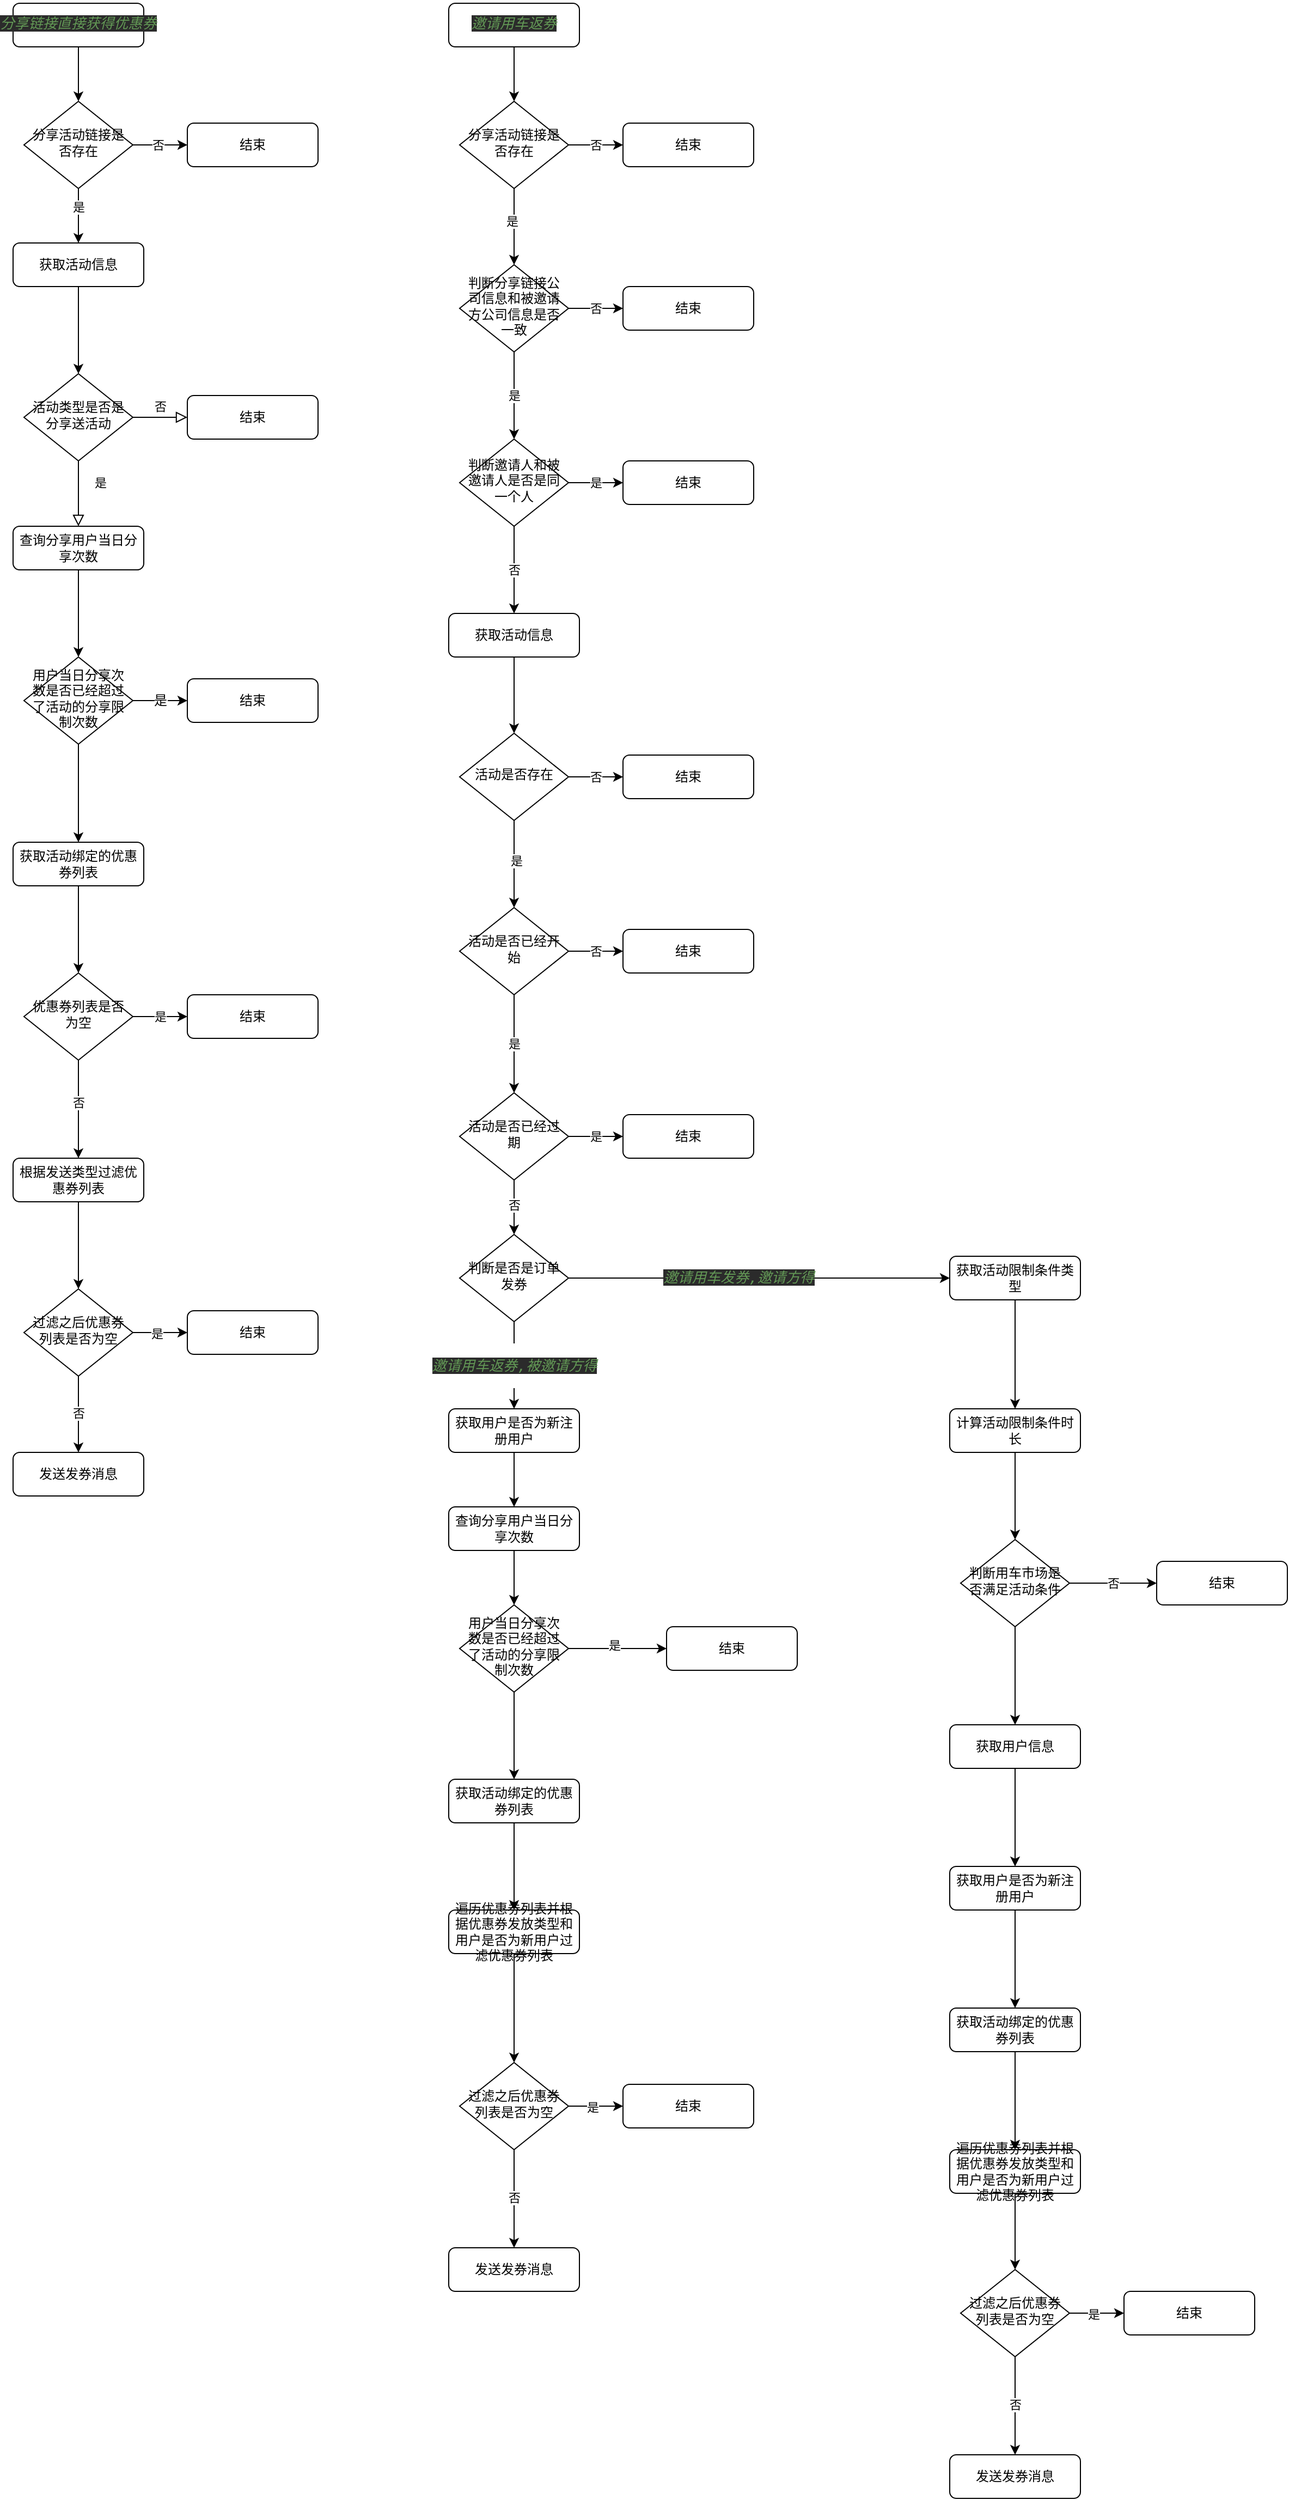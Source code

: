 <mxfile version="17.2.1" type="github">
  <diagram id="C5RBs43oDa-KdzZeNtuy" name="Page-1">
    <mxGraphModel dx="1018" dy="648" grid="1" gridSize="10" guides="1" tooltips="1" connect="1" arrows="1" fold="1" page="1" pageScale="1" pageWidth="827" pageHeight="1169" math="0" shadow="0">
      <root>
        <mxCell id="WIyWlLk6GJQsqaUBKTNV-0" />
        <mxCell id="WIyWlLk6GJQsqaUBKTNV-1" parent="WIyWlLk6GJQsqaUBKTNV-0" />
        <mxCell id="cavRAeg5umnz87ZM6FMu-50" style="edgeStyle=orthogonalEdgeStyle;rounded=0;orthogonalLoop=1;jettySize=auto;html=1;exitX=0.5;exitY=1;exitDx=0;exitDy=0;entryX=0.5;entryY=0;entryDx=0;entryDy=0;" edge="1" parent="WIyWlLk6GJQsqaUBKTNV-1" source="WIyWlLk6GJQsqaUBKTNV-3" target="WIyWlLk6GJQsqaUBKTNV-6">
          <mxGeometry relative="1" as="geometry" />
        </mxCell>
        <mxCell id="WIyWlLk6GJQsqaUBKTNV-3" value="&lt;pre style=&quot;background-color: rgb(43 , 43 , 43) ; color: rgb(169 , 183 , 198) ; font-family: , monospace ; font-size: 9.8pt&quot;&gt;&lt;pre style=&quot;font-family: , monospace ; font-size: 9.8pt&quot;&gt;&lt;span style=&quot;color: #629755 ; font-style: italic&quot;&gt;分享链接直接获得优惠券&lt;/span&gt;&lt;/pre&gt;&lt;/pre&gt;" style="rounded=1;whiteSpace=wrap;html=1;fontSize=12;glass=0;strokeWidth=1;shadow=0;spacing=6;spacingTop=-4;" parent="WIyWlLk6GJQsqaUBKTNV-1" vertex="1">
          <mxGeometry x="160" y="80" width="120" height="40" as="geometry" />
        </mxCell>
        <mxCell id="IeeZ9lZqZlFsDjQg3cIJ-2" style="edgeStyle=orthogonalEdgeStyle;rounded=0;orthogonalLoop=1;jettySize=auto;html=1;exitX=0.5;exitY=1;exitDx=0;exitDy=0;entryX=0.5;entryY=0;entryDx=0;entryDy=0;fontFamily=Helvetica;fontSize=12;fontColor=default;" parent="WIyWlLk6GJQsqaUBKTNV-1" source="WIyWlLk6GJQsqaUBKTNV-6" target="IeeZ9lZqZlFsDjQg3cIJ-1" edge="1">
          <mxGeometry relative="1" as="geometry" />
        </mxCell>
        <mxCell id="cavRAeg5umnz87ZM6FMu-52" value="是" style="edgeLabel;html=1;align=center;verticalAlign=middle;resizable=0;points=[];" vertex="1" connectable="0" parent="IeeZ9lZqZlFsDjQg3cIJ-2">
          <mxGeometry x="-0.32" relative="1" as="geometry">
            <mxPoint as="offset" />
          </mxGeometry>
        </mxCell>
        <mxCell id="cavRAeg5umnz87ZM6FMu-49" style="edgeStyle=orthogonalEdgeStyle;rounded=0;orthogonalLoop=1;jettySize=auto;html=1;exitX=1;exitY=0.5;exitDx=0;exitDy=0;entryX=0;entryY=0.5;entryDx=0;entryDy=0;" edge="1" parent="WIyWlLk6GJQsqaUBKTNV-1" source="WIyWlLk6GJQsqaUBKTNV-6" target="WIyWlLk6GJQsqaUBKTNV-7">
          <mxGeometry relative="1" as="geometry" />
        </mxCell>
        <mxCell id="cavRAeg5umnz87ZM6FMu-51" value="否" style="edgeLabel;html=1;align=center;verticalAlign=middle;resizable=0;points=[];" vertex="1" connectable="0" parent="cavRAeg5umnz87ZM6FMu-49">
          <mxGeometry x="-0.08" relative="1" as="geometry">
            <mxPoint as="offset" />
          </mxGeometry>
        </mxCell>
        <mxCell id="WIyWlLk6GJQsqaUBKTNV-6" value="分享活动链接是否存在" style="rhombus;whiteSpace=wrap;html=1;shadow=0;fontFamily=Helvetica;fontSize=12;align=center;strokeWidth=1;spacing=6;spacingTop=-4;" parent="WIyWlLk6GJQsqaUBKTNV-1" vertex="1">
          <mxGeometry x="170" y="170" width="100" height="80" as="geometry" />
        </mxCell>
        <mxCell id="WIyWlLk6GJQsqaUBKTNV-7" value="结束" style="rounded=1;whiteSpace=wrap;html=1;fontSize=12;glass=0;strokeWidth=1;shadow=0;" parent="WIyWlLk6GJQsqaUBKTNV-1" vertex="1">
          <mxGeometry x="320" y="190" width="120" height="40" as="geometry" />
        </mxCell>
        <mxCell id="WIyWlLk6GJQsqaUBKTNV-8" value="是" style="rounded=0;html=1;jettySize=auto;orthogonalLoop=1;fontSize=11;endArrow=block;endFill=0;endSize=8;strokeWidth=1;shadow=0;labelBackgroundColor=none;edgeStyle=orthogonalEdgeStyle;" parent="WIyWlLk6GJQsqaUBKTNV-1" source="WIyWlLk6GJQsqaUBKTNV-10" target="WIyWlLk6GJQsqaUBKTNV-11" edge="1">
          <mxGeometry x="-0.333" y="20" relative="1" as="geometry">
            <mxPoint as="offset" />
          </mxGeometry>
        </mxCell>
        <mxCell id="WIyWlLk6GJQsqaUBKTNV-9" value="否" style="edgeStyle=orthogonalEdgeStyle;rounded=0;html=1;jettySize=auto;orthogonalLoop=1;fontSize=11;endArrow=block;endFill=0;endSize=8;strokeWidth=1;shadow=0;labelBackgroundColor=none;" parent="WIyWlLk6GJQsqaUBKTNV-1" source="WIyWlLk6GJQsqaUBKTNV-10" target="WIyWlLk6GJQsqaUBKTNV-12" edge="1">
          <mxGeometry y="10" relative="1" as="geometry">
            <mxPoint as="offset" />
          </mxGeometry>
        </mxCell>
        <mxCell id="WIyWlLk6GJQsqaUBKTNV-10" value="活动类型是否是分享送活动" style="rhombus;whiteSpace=wrap;html=1;shadow=0;fontFamily=Helvetica;fontSize=12;align=center;strokeWidth=1;spacing=6;spacingTop=-4;" parent="WIyWlLk6GJQsqaUBKTNV-1" vertex="1">
          <mxGeometry x="170" y="420" width="100" height="80" as="geometry" />
        </mxCell>
        <mxCell id="IeeZ9lZqZlFsDjQg3cIJ-5" style="edgeStyle=orthogonalEdgeStyle;rounded=0;orthogonalLoop=1;jettySize=auto;html=1;exitX=0.5;exitY=1;exitDx=0;exitDy=0;fontFamily=Helvetica;fontSize=12;fontColor=default;" parent="WIyWlLk6GJQsqaUBKTNV-1" source="WIyWlLk6GJQsqaUBKTNV-11" target="IeeZ9lZqZlFsDjQg3cIJ-4" edge="1">
          <mxGeometry relative="1" as="geometry" />
        </mxCell>
        <mxCell id="WIyWlLk6GJQsqaUBKTNV-11" value="查询分享用户当日分享次数" style="rounded=1;whiteSpace=wrap;html=1;fontSize=12;glass=0;strokeWidth=1;shadow=0;" parent="WIyWlLk6GJQsqaUBKTNV-1" vertex="1">
          <mxGeometry x="160" y="560" width="120" height="40" as="geometry" />
        </mxCell>
        <mxCell id="WIyWlLk6GJQsqaUBKTNV-12" value="结束" style="rounded=1;whiteSpace=wrap;html=1;fontSize=12;glass=0;strokeWidth=1;shadow=0;" parent="WIyWlLk6GJQsqaUBKTNV-1" vertex="1">
          <mxGeometry x="320" y="440" width="120" height="40" as="geometry" />
        </mxCell>
        <mxCell id="IeeZ9lZqZlFsDjQg3cIJ-3" style="edgeStyle=orthogonalEdgeStyle;rounded=0;orthogonalLoop=1;jettySize=auto;html=1;exitX=0.5;exitY=1;exitDx=0;exitDy=0;fontFamily=Helvetica;fontSize=12;fontColor=default;" parent="WIyWlLk6GJQsqaUBKTNV-1" source="IeeZ9lZqZlFsDjQg3cIJ-1" target="WIyWlLk6GJQsqaUBKTNV-10" edge="1">
          <mxGeometry relative="1" as="geometry" />
        </mxCell>
        <mxCell id="IeeZ9lZqZlFsDjQg3cIJ-1" value="获取活动信息" style="rounded=1;whiteSpace=wrap;html=1;fontSize=12;glass=0;strokeWidth=1;shadow=0;" parent="WIyWlLk6GJQsqaUBKTNV-1" vertex="1">
          <mxGeometry x="160" y="300" width="120" height="40" as="geometry" />
        </mxCell>
        <mxCell id="IeeZ9lZqZlFsDjQg3cIJ-7" value="是" style="edgeStyle=orthogonalEdgeStyle;rounded=0;orthogonalLoop=1;jettySize=auto;html=1;exitX=1;exitY=0.5;exitDx=0;exitDy=0;fontFamily=Helvetica;fontSize=12;fontColor=default;" parent="WIyWlLk6GJQsqaUBKTNV-1" source="IeeZ9lZqZlFsDjQg3cIJ-4" target="IeeZ9lZqZlFsDjQg3cIJ-6" edge="1">
          <mxGeometry relative="1" as="geometry" />
        </mxCell>
        <mxCell id="IeeZ9lZqZlFsDjQg3cIJ-9" style="edgeStyle=orthogonalEdgeStyle;rounded=0;orthogonalLoop=1;jettySize=auto;html=1;exitX=0.5;exitY=1;exitDx=0;exitDy=0;fontFamily=Helvetica;fontSize=12;fontColor=default;" parent="WIyWlLk6GJQsqaUBKTNV-1" source="IeeZ9lZqZlFsDjQg3cIJ-4" target="IeeZ9lZqZlFsDjQg3cIJ-8" edge="1">
          <mxGeometry relative="1" as="geometry" />
        </mxCell>
        <mxCell id="IeeZ9lZqZlFsDjQg3cIJ-4" value="用户当日分享次数是否已经超过了活动的分享限制次数" style="rhombus;whiteSpace=wrap;html=1;shadow=0;fontFamily=Helvetica;fontSize=12;align=center;strokeWidth=1;spacing=6;spacingTop=-4;" parent="WIyWlLk6GJQsqaUBKTNV-1" vertex="1">
          <mxGeometry x="170" y="680" width="100" height="80" as="geometry" />
        </mxCell>
        <mxCell id="IeeZ9lZqZlFsDjQg3cIJ-6" value="结束" style="rounded=1;whiteSpace=wrap;html=1;fontSize=12;glass=0;strokeWidth=1;shadow=0;" parent="WIyWlLk6GJQsqaUBKTNV-1" vertex="1">
          <mxGeometry x="320" y="700" width="120" height="40" as="geometry" />
        </mxCell>
        <mxCell id="cavRAeg5umnz87ZM6FMu-19" style="edgeStyle=orthogonalEdgeStyle;rounded=0;orthogonalLoop=1;jettySize=auto;html=1;exitX=0.5;exitY=1;exitDx=0;exitDy=0;entryX=0.5;entryY=0;entryDx=0;entryDy=0;" edge="1" parent="WIyWlLk6GJQsqaUBKTNV-1" source="IeeZ9lZqZlFsDjQg3cIJ-8" target="cavRAeg5umnz87ZM6FMu-18">
          <mxGeometry relative="1" as="geometry" />
        </mxCell>
        <mxCell id="IeeZ9lZqZlFsDjQg3cIJ-8" value="获取活动绑定的优惠券列表" style="rounded=1;whiteSpace=wrap;html=1;fontSize=12;glass=0;strokeWidth=1;shadow=0;" parent="WIyWlLk6GJQsqaUBKTNV-1" vertex="1">
          <mxGeometry x="160" y="850" width="120" height="40" as="geometry" />
        </mxCell>
        <mxCell id="cavRAeg5umnz87ZM6FMu-48" style="edgeStyle=orthogonalEdgeStyle;rounded=0;orthogonalLoop=1;jettySize=auto;html=1;exitX=0.5;exitY=1;exitDx=0;exitDy=0;entryX=0.5;entryY=0;entryDx=0;entryDy=0;" edge="1" parent="WIyWlLk6GJQsqaUBKTNV-1" source="cavRAeg5umnz87ZM6FMu-1" target="cavRAeg5umnz87ZM6FMu-45">
          <mxGeometry relative="1" as="geometry" />
        </mxCell>
        <mxCell id="cavRAeg5umnz87ZM6FMu-1" value="&lt;pre style=&quot;background-color: rgb(43 , 43 , 43) ; color: rgb(169 , 183 , 198) ; font-family: , monospace ; font-size: 9.8pt&quot;&gt;&lt;pre style=&quot;font-family: , monospace ; font-size: 9.8pt&quot;&gt;&lt;span style=&quot;color: #629755 ; font-style: italic&quot;&gt;邀请用车返券&lt;/span&gt;&lt;/pre&gt;&lt;/pre&gt;" style="rounded=1;whiteSpace=wrap;html=1;fontSize=12;glass=0;strokeWidth=1;shadow=0;spacing=6;spacingTop=-4;" vertex="1" parent="WIyWlLk6GJQsqaUBKTNV-1">
          <mxGeometry x="560" y="80" width="120" height="40" as="geometry" />
        </mxCell>
        <mxCell id="cavRAeg5umnz87ZM6FMu-6" style="edgeStyle=orthogonalEdgeStyle;rounded=0;orthogonalLoop=1;jettySize=auto;html=1;exitX=0.5;exitY=1;exitDx=0;exitDy=0;entryX=0.5;entryY=0;entryDx=0;entryDy=0;" edge="1" parent="WIyWlLk6GJQsqaUBKTNV-1" source="cavRAeg5umnz87ZM6FMu-3" target="cavRAeg5umnz87ZM6FMu-5">
          <mxGeometry relative="1" as="geometry" />
        </mxCell>
        <mxCell id="cavRAeg5umnz87ZM6FMu-3" value="查询分享用户当日分享次数" style="rounded=1;whiteSpace=wrap;html=1;fontSize=12;glass=0;strokeWidth=1;shadow=0;" vertex="1" parent="WIyWlLk6GJQsqaUBKTNV-1">
          <mxGeometry x="560" y="1460" width="120" height="40" as="geometry" />
        </mxCell>
        <mxCell id="cavRAeg5umnz87ZM6FMu-8" style="edgeStyle=orthogonalEdgeStyle;rounded=0;orthogonalLoop=1;jettySize=auto;html=1;exitX=1;exitY=0.5;exitDx=0;exitDy=0;" edge="1" parent="WIyWlLk6GJQsqaUBKTNV-1" source="cavRAeg5umnz87ZM6FMu-5" target="cavRAeg5umnz87ZM6FMu-7">
          <mxGeometry relative="1" as="geometry" />
        </mxCell>
        <mxCell id="cavRAeg5umnz87ZM6FMu-9" value="是" style="edgeLabel;html=1;align=center;verticalAlign=middle;resizable=0;points=[];" vertex="1" connectable="0" parent="cavRAeg5umnz87ZM6FMu-8">
          <mxGeometry x="-0.075" y="3" relative="1" as="geometry">
            <mxPoint as="offset" />
          </mxGeometry>
        </mxCell>
        <mxCell id="cavRAeg5umnz87ZM6FMu-12" style="edgeStyle=orthogonalEdgeStyle;rounded=0;orthogonalLoop=1;jettySize=auto;html=1;exitX=0.5;exitY=1;exitDx=0;exitDy=0;" edge="1" parent="WIyWlLk6GJQsqaUBKTNV-1" source="cavRAeg5umnz87ZM6FMu-5" target="cavRAeg5umnz87ZM6FMu-10">
          <mxGeometry relative="1" as="geometry" />
        </mxCell>
        <mxCell id="cavRAeg5umnz87ZM6FMu-5" value="用户当日分享次数是否已经超过了活动的分享限制次数" style="rhombus;whiteSpace=wrap;html=1;shadow=0;fontFamily=Helvetica;fontSize=12;align=center;strokeWidth=1;spacing=6;spacingTop=-4;" vertex="1" parent="WIyWlLk6GJQsqaUBKTNV-1">
          <mxGeometry x="570" y="1550" width="100" height="80" as="geometry" />
        </mxCell>
        <mxCell id="cavRAeg5umnz87ZM6FMu-7" value="结束" style="rounded=1;whiteSpace=wrap;html=1;fontSize=12;glass=0;strokeWidth=1;shadow=0;" vertex="1" parent="WIyWlLk6GJQsqaUBKTNV-1">
          <mxGeometry x="760" y="1570" width="120" height="40" as="geometry" />
        </mxCell>
        <mxCell id="cavRAeg5umnz87ZM6FMu-14" style="edgeStyle=orthogonalEdgeStyle;rounded=0;orthogonalLoop=1;jettySize=auto;html=1;exitX=0.5;exitY=1;exitDx=0;exitDy=0;entryX=0.5;entryY=0;entryDx=0;entryDy=0;" edge="1" parent="WIyWlLk6GJQsqaUBKTNV-1" source="cavRAeg5umnz87ZM6FMu-10" target="cavRAeg5umnz87ZM6FMu-13">
          <mxGeometry relative="1" as="geometry" />
        </mxCell>
        <mxCell id="cavRAeg5umnz87ZM6FMu-10" value="获取活动绑定的优惠券列表" style="rounded=1;whiteSpace=wrap;html=1;fontSize=12;glass=0;strokeWidth=1;shadow=0;" vertex="1" parent="WIyWlLk6GJQsqaUBKTNV-1">
          <mxGeometry x="560" y="1710" width="120" height="40" as="geometry" />
        </mxCell>
        <mxCell id="cavRAeg5umnz87ZM6FMu-43" style="edgeStyle=orthogonalEdgeStyle;rounded=0;orthogonalLoop=1;jettySize=auto;html=1;exitX=0.5;exitY=1;exitDx=0;exitDy=0;entryX=0.5;entryY=0;entryDx=0;entryDy=0;" edge="1" parent="WIyWlLk6GJQsqaUBKTNV-1" source="cavRAeg5umnz87ZM6FMu-13" target="cavRAeg5umnz87ZM6FMu-40">
          <mxGeometry relative="1" as="geometry" />
        </mxCell>
        <mxCell id="cavRAeg5umnz87ZM6FMu-13" value="遍历优惠券列表并根据优惠券发放类型和用户是否为新用户过滤优惠券列表" style="rounded=1;whiteSpace=wrap;html=1;fontSize=12;glass=0;strokeWidth=1;shadow=0;" vertex="1" parent="WIyWlLk6GJQsqaUBKTNV-1">
          <mxGeometry x="560" y="1830" width="120" height="40" as="geometry" />
        </mxCell>
        <mxCell id="cavRAeg5umnz87ZM6FMu-21" value="是" style="edgeStyle=orthogonalEdgeStyle;rounded=0;orthogonalLoop=1;jettySize=auto;html=1;exitX=1;exitY=0.5;exitDx=0;exitDy=0;" edge="1" parent="WIyWlLk6GJQsqaUBKTNV-1" source="cavRAeg5umnz87ZM6FMu-18" target="cavRAeg5umnz87ZM6FMu-20">
          <mxGeometry relative="1" as="geometry" />
        </mxCell>
        <mxCell id="cavRAeg5umnz87ZM6FMu-23" style="edgeStyle=orthogonalEdgeStyle;rounded=0;orthogonalLoop=1;jettySize=auto;html=1;exitX=0.5;exitY=1;exitDx=0;exitDy=0;entryX=0.5;entryY=0;entryDx=0;entryDy=0;" edge="1" parent="WIyWlLk6GJQsqaUBKTNV-1" source="cavRAeg5umnz87ZM6FMu-18" target="cavRAeg5umnz87ZM6FMu-22">
          <mxGeometry relative="1" as="geometry" />
        </mxCell>
        <mxCell id="cavRAeg5umnz87ZM6FMu-28" value="否" style="edgeLabel;html=1;align=center;verticalAlign=middle;resizable=0;points=[];" vertex="1" connectable="0" parent="cavRAeg5umnz87ZM6FMu-23">
          <mxGeometry x="-0.144" relative="1" as="geometry">
            <mxPoint as="offset" />
          </mxGeometry>
        </mxCell>
        <mxCell id="cavRAeg5umnz87ZM6FMu-18" value="优惠券列表是否为空" style="rhombus;whiteSpace=wrap;html=1;shadow=0;fontFamily=Helvetica;fontSize=12;align=center;strokeWidth=1;spacing=6;spacingTop=-4;" vertex="1" parent="WIyWlLk6GJQsqaUBKTNV-1">
          <mxGeometry x="170" y="970" width="100" height="80" as="geometry" />
        </mxCell>
        <mxCell id="cavRAeg5umnz87ZM6FMu-20" value="结束" style="rounded=1;whiteSpace=wrap;html=1;fontSize=12;glass=0;strokeWidth=1;shadow=0;" vertex="1" parent="WIyWlLk6GJQsqaUBKTNV-1">
          <mxGeometry x="320" y="990" width="120" height="40" as="geometry" />
        </mxCell>
        <mxCell id="cavRAeg5umnz87ZM6FMu-25" style="edgeStyle=orthogonalEdgeStyle;rounded=0;orthogonalLoop=1;jettySize=auto;html=1;exitX=0.5;exitY=1;exitDx=0;exitDy=0;entryX=0.5;entryY=0;entryDx=0;entryDy=0;" edge="1" parent="WIyWlLk6GJQsqaUBKTNV-1" source="cavRAeg5umnz87ZM6FMu-22" target="cavRAeg5umnz87ZM6FMu-24">
          <mxGeometry relative="1" as="geometry" />
        </mxCell>
        <mxCell id="cavRAeg5umnz87ZM6FMu-22" value="根据发送类型过滤优惠券列表" style="rounded=1;whiteSpace=wrap;html=1;fontSize=12;glass=0;strokeWidth=1;shadow=0;" vertex="1" parent="WIyWlLk6GJQsqaUBKTNV-1">
          <mxGeometry x="160" y="1140" width="120" height="40" as="geometry" />
        </mxCell>
        <mxCell id="cavRAeg5umnz87ZM6FMu-27" style="edgeStyle=orthogonalEdgeStyle;rounded=0;orthogonalLoop=1;jettySize=auto;html=1;exitX=1;exitY=0.5;exitDx=0;exitDy=0;entryX=0;entryY=0.5;entryDx=0;entryDy=0;" edge="1" parent="WIyWlLk6GJQsqaUBKTNV-1" source="cavRAeg5umnz87ZM6FMu-24" target="cavRAeg5umnz87ZM6FMu-26">
          <mxGeometry relative="1" as="geometry" />
        </mxCell>
        <mxCell id="cavRAeg5umnz87ZM6FMu-29" value="是" style="edgeLabel;html=1;align=center;verticalAlign=middle;resizable=0;points=[];" vertex="1" connectable="0" parent="cavRAeg5umnz87ZM6FMu-27">
          <mxGeometry x="-0.12" relative="1" as="geometry">
            <mxPoint y="1" as="offset" />
          </mxGeometry>
        </mxCell>
        <mxCell id="cavRAeg5umnz87ZM6FMu-31" style="edgeStyle=orthogonalEdgeStyle;rounded=0;orthogonalLoop=1;jettySize=auto;html=1;exitX=0.5;exitY=1;exitDx=0;exitDy=0;entryX=0.5;entryY=0;entryDx=0;entryDy=0;" edge="1" parent="WIyWlLk6GJQsqaUBKTNV-1" source="cavRAeg5umnz87ZM6FMu-24" target="cavRAeg5umnz87ZM6FMu-30">
          <mxGeometry relative="1" as="geometry" />
        </mxCell>
        <mxCell id="cavRAeg5umnz87ZM6FMu-32" value="否" style="edgeLabel;html=1;align=center;verticalAlign=middle;resizable=0;points=[];" vertex="1" connectable="0" parent="cavRAeg5umnz87ZM6FMu-31">
          <mxGeometry x="-0.029" relative="1" as="geometry">
            <mxPoint as="offset" />
          </mxGeometry>
        </mxCell>
        <mxCell id="cavRAeg5umnz87ZM6FMu-24" value="过滤之后优惠券列表是否为空" style="rhombus;whiteSpace=wrap;html=1;shadow=0;fontFamily=Helvetica;fontSize=12;align=center;strokeWidth=1;spacing=6;spacingTop=-4;" vertex="1" parent="WIyWlLk6GJQsqaUBKTNV-1">
          <mxGeometry x="170" y="1260" width="100" height="80" as="geometry" />
        </mxCell>
        <mxCell id="cavRAeg5umnz87ZM6FMu-26" value="结束" style="rounded=1;whiteSpace=wrap;html=1;fontSize=12;glass=0;strokeWidth=1;shadow=0;" vertex="1" parent="WIyWlLk6GJQsqaUBKTNV-1">
          <mxGeometry x="320" y="1280" width="120" height="40" as="geometry" />
        </mxCell>
        <mxCell id="cavRAeg5umnz87ZM6FMu-30" value="发送发券消息" style="rounded=1;whiteSpace=wrap;html=1;fontSize=12;glass=0;strokeWidth=1;shadow=0;" vertex="1" parent="WIyWlLk6GJQsqaUBKTNV-1">
          <mxGeometry x="160" y="1410" width="120" height="40" as="geometry" />
        </mxCell>
        <mxCell id="cavRAeg5umnz87ZM6FMu-35" style="edgeStyle=orthogonalEdgeStyle;rounded=0;orthogonalLoop=1;jettySize=auto;html=1;exitX=0.5;exitY=1;exitDx=0;exitDy=0;entryX=0.5;entryY=0;entryDx=0;entryDy=0;" edge="1" parent="WIyWlLk6GJQsqaUBKTNV-1" source="cavRAeg5umnz87ZM6FMu-33" target="cavRAeg5umnz87ZM6FMu-3">
          <mxGeometry relative="1" as="geometry" />
        </mxCell>
        <mxCell id="cavRAeg5umnz87ZM6FMu-33" value="获取用户是否为新注册用户" style="rounded=1;whiteSpace=wrap;html=1;fontSize=12;glass=0;strokeWidth=1;shadow=0;" vertex="1" parent="WIyWlLk6GJQsqaUBKTNV-1">
          <mxGeometry x="560" y="1370" width="120" height="40" as="geometry" />
        </mxCell>
        <mxCell id="cavRAeg5umnz87ZM6FMu-36" style="edgeStyle=orthogonalEdgeStyle;rounded=0;orthogonalLoop=1;jettySize=auto;html=1;exitX=1;exitY=0.5;exitDx=0;exitDy=0;entryX=0;entryY=0.5;entryDx=0;entryDy=0;" edge="1" parent="WIyWlLk6GJQsqaUBKTNV-1" source="cavRAeg5umnz87ZM6FMu-40" target="cavRAeg5umnz87ZM6FMu-41">
          <mxGeometry relative="1" as="geometry" />
        </mxCell>
        <mxCell id="cavRAeg5umnz87ZM6FMu-37" value="是" style="edgeLabel;html=1;align=center;verticalAlign=middle;resizable=0;points=[];" vertex="1" connectable="0" parent="cavRAeg5umnz87ZM6FMu-36">
          <mxGeometry x="-0.12" relative="1" as="geometry">
            <mxPoint y="1" as="offset" />
          </mxGeometry>
        </mxCell>
        <mxCell id="cavRAeg5umnz87ZM6FMu-38" style="edgeStyle=orthogonalEdgeStyle;rounded=0;orthogonalLoop=1;jettySize=auto;html=1;exitX=0.5;exitY=1;exitDx=0;exitDy=0;entryX=0.5;entryY=0;entryDx=0;entryDy=0;" edge="1" parent="WIyWlLk6GJQsqaUBKTNV-1" source="cavRAeg5umnz87ZM6FMu-40" target="cavRAeg5umnz87ZM6FMu-42">
          <mxGeometry relative="1" as="geometry" />
        </mxCell>
        <mxCell id="cavRAeg5umnz87ZM6FMu-39" value="否" style="edgeLabel;html=1;align=center;verticalAlign=middle;resizable=0;points=[];" vertex="1" connectable="0" parent="cavRAeg5umnz87ZM6FMu-38">
          <mxGeometry x="-0.029" relative="1" as="geometry">
            <mxPoint as="offset" />
          </mxGeometry>
        </mxCell>
        <mxCell id="cavRAeg5umnz87ZM6FMu-40" value="过滤之后优惠券列表是否为空" style="rhombus;whiteSpace=wrap;html=1;shadow=0;fontFamily=Helvetica;fontSize=12;align=center;strokeWidth=1;spacing=6;spacingTop=-4;" vertex="1" parent="WIyWlLk6GJQsqaUBKTNV-1">
          <mxGeometry x="570" y="1970" width="100" height="80" as="geometry" />
        </mxCell>
        <mxCell id="cavRAeg5umnz87ZM6FMu-41" value="结束" style="rounded=1;whiteSpace=wrap;html=1;fontSize=12;glass=0;strokeWidth=1;shadow=0;" vertex="1" parent="WIyWlLk6GJQsqaUBKTNV-1">
          <mxGeometry x="720" y="1990" width="120" height="40" as="geometry" />
        </mxCell>
        <mxCell id="cavRAeg5umnz87ZM6FMu-42" value="发送发券消息" style="rounded=1;whiteSpace=wrap;html=1;fontSize=12;glass=0;strokeWidth=1;shadow=0;" vertex="1" parent="WIyWlLk6GJQsqaUBKTNV-1">
          <mxGeometry x="560" y="2140" width="120" height="40" as="geometry" />
        </mxCell>
        <mxCell id="cavRAeg5umnz87ZM6FMu-47" value="否" style="edgeStyle=orthogonalEdgeStyle;rounded=0;orthogonalLoop=1;jettySize=auto;html=1;exitX=1;exitY=0.5;exitDx=0;exitDy=0;entryX=0;entryY=0.5;entryDx=0;entryDy=0;" edge="1" parent="WIyWlLk6GJQsqaUBKTNV-1" source="cavRAeg5umnz87ZM6FMu-45" target="cavRAeg5umnz87ZM6FMu-46">
          <mxGeometry relative="1" as="geometry" />
        </mxCell>
        <mxCell id="cavRAeg5umnz87ZM6FMu-54" style="edgeStyle=orthogonalEdgeStyle;rounded=0;orthogonalLoop=1;jettySize=auto;html=1;exitX=0.5;exitY=1;exitDx=0;exitDy=0;" edge="1" parent="WIyWlLk6GJQsqaUBKTNV-1" source="cavRAeg5umnz87ZM6FMu-45" target="cavRAeg5umnz87ZM6FMu-53">
          <mxGeometry relative="1" as="geometry" />
        </mxCell>
        <mxCell id="cavRAeg5umnz87ZM6FMu-55" value="是" style="edgeLabel;html=1;align=center;verticalAlign=middle;resizable=0;points=[];" vertex="1" connectable="0" parent="cavRAeg5umnz87ZM6FMu-54">
          <mxGeometry x="-0.157" y="-2" relative="1" as="geometry">
            <mxPoint as="offset" />
          </mxGeometry>
        </mxCell>
        <mxCell id="cavRAeg5umnz87ZM6FMu-45" value="分享活动链接是否存在" style="rhombus;whiteSpace=wrap;html=1;shadow=0;fontFamily=Helvetica;fontSize=12;align=center;strokeWidth=1;spacing=6;spacingTop=-4;" vertex="1" parent="WIyWlLk6GJQsqaUBKTNV-1">
          <mxGeometry x="570" y="170" width="100" height="80" as="geometry" />
        </mxCell>
        <mxCell id="cavRAeg5umnz87ZM6FMu-46" value="结束" style="rounded=1;whiteSpace=wrap;html=1;fontSize=12;glass=0;strokeWidth=1;shadow=0;" vertex="1" parent="WIyWlLk6GJQsqaUBKTNV-1">
          <mxGeometry x="720" y="190" width="120" height="40" as="geometry" />
        </mxCell>
        <mxCell id="cavRAeg5umnz87ZM6FMu-57" value="否" style="edgeStyle=orthogonalEdgeStyle;rounded=0;orthogonalLoop=1;jettySize=auto;html=1;exitX=1;exitY=0.5;exitDx=0;exitDy=0;entryX=0;entryY=0.5;entryDx=0;entryDy=0;" edge="1" parent="WIyWlLk6GJQsqaUBKTNV-1" source="cavRAeg5umnz87ZM6FMu-53" target="cavRAeg5umnz87ZM6FMu-56">
          <mxGeometry relative="1" as="geometry" />
        </mxCell>
        <mxCell id="cavRAeg5umnz87ZM6FMu-59" value="是" style="edgeStyle=orthogonalEdgeStyle;rounded=0;orthogonalLoop=1;jettySize=auto;html=1;exitX=0.5;exitY=1;exitDx=0;exitDy=0;entryX=0.5;entryY=0;entryDx=0;entryDy=0;" edge="1" parent="WIyWlLk6GJQsqaUBKTNV-1" source="cavRAeg5umnz87ZM6FMu-53" target="cavRAeg5umnz87ZM6FMu-58">
          <mxGeometry relative="1" as="geometry" />
        </mxCell>
        <mxCell id="cavRAeg5umnz87ZM6FMu-53" value="判断分享链接公司信息和被邀请方公司信息是否一致" style="rhombus;whiteSpace=wrap;html=1;shadow=0;fontFamily=Helvetica;fontSize=12;align=center;strokeWidth=1;spacing=6;spacingTop=-4;" vertex="1" parent="WIyWlLk6GJQsqaUBKTNV-1">
          <mxGeometry x="570" y="320" width="100" height="80" as="geometry" />
        </mxCell>
        <mxCell id="cavRAeg5umnz87ZM6FMu-56" value="结束" style="rounded=1;whiteSpace=wrap;html=1;fontSize=12;glass=0;strokeWidth=1;shadow=0;" vertex="1" parent="WIyWlLk6GJQsqaUBKTNV-1">
          <mxGeometry x="720" y="340" width="120" height="40" as="geometry" />
        </mxCell>
        <mxCell id="cavRAeg5umnz87ZM6FMu-61" value="是" style="edgeStyle=orthogonalEdgeStyle;rounded=0;orthogonalLoop=1;jettySize=auto;html=1;exitX=1;exitY=0.5;exitDx=0;exitDy=0;entryX=0;entryY=0.5;entryDx=0;entryDy=0;" edge="1" parent="WIyWlLk6GJQsqaUBKTNV-1" source="cavRAeg5umnz87ZM6FMu-58" target="cavRAeg5umnz87ZM6FMu-60">
          <mxGeometry relative="1" as="geometry" />
        </mxCell>
        <mxCell id="cavRAeg5umnz87ZM6FMu-63" value="否" style="edgeStyle=orthogonalEdgeStyle;rounded=0;orthogonalLoop=1;jettySize=auto;html=1;exitX=0.5;exitY=1;exitDx=0;exitDy=0;entryX=0.5;entryY=0;entryDx=0;entryDy=0;" edge="1" parent="WIyWlLk6GJQsqaUBKTNV-1" source="cavRAeg5umnz87ZM6FMu-58" target="cavRAeg5umnz87ZM6FMu-62">
          <mxGeometry relative="1" as="geometry" />
        </mxCell>
        <mxCell id="cavRAeg5umnz87ZM6FMu-58" value="判断邀请人和被邀请人是否是同一个人" style="rhombus;whiteSpace=wrap;html=1;shadow=0;fontFamily=Helvetica;fontSize=12;align=center;strokeWidth=1;spacing=6;spacingTop=-4;" vertex="1" parent="WIyWlLk6GJQsqaUBKTNV-1">
          <mxGeometry x="570" y="480" width="100" height="80" as="geometry" />
        </mxCell>
        <mxCell id="cavRAeg5umnz87ZM6FMu-60" value="结束" style="rounded=1;whiteSpace=wrap;html=1;fontSize=12;glass=0;strokeWidth=1;shadow=0;" vertex="1" parent="WIyWlLk6GJQsqaUBKTNV-1">
          <mxGeometry x="720" y="500" width="120" height="40" as="geometry" />
        </mxCell>
        <mxCell id="cavRAeg5umnz87ZM6FMu-65" style="edgeStyle=orthogonalEdgeStyle;rounded=0;orthogonalLoop=1;jettySize=auto;html=1;exitX=0.5;exitY=1;exitDx=0;exitDy=0;entryX=0.5;entryY=0;entryDx=0;entryDy=0;" edge="1" parent="WIyWlLk6GJQsqaUBKTNV-1" source="cavRAeg5umnz87ZM6FMu-62" target="cavRAeg5umnz87ZM6FMu-64">
          <mxGeometry relative="1" as="geometry" />
        </mxCell>
        <mxCell id="cavRAeg5umnz87ZM6FMu-62" value="获取活动信息" style="rounded=1;whiteSpace=wrap;html=1;fontSize=12;glass=0;strokeWidth=1;shadow=0;" vertex="1" parent="WIyWlLk6GJQsqaUBKTNV-1">
          <mxGeometry x="560" y="640" width="120" height="40" as="geometry" />
        </mxCell>
        <mxCell id="cavRAeg5umnz87ZM6FMu-67" value="否" style="edgeStyle=orthogonalEdgeStyle;rounded=0;orthogonalLoop=1;jettySize=auto;html=1;exitX=1;exitY=0.5;exitDx=0;exitDy=0;entryX=0;entryY=0.5;entryDx=0;entryDy=0;" edge="1" parent="WIyWlLk6GJQsqaUBKTNV-1" source="cavRAeg5umnz87ZM6FMu-64" target="cavRAeg5umnz87ZM6FMu-66">
          <mxGeometry relative="1" as="geometry" />
        </mxCell>
        <mxCell id="cavRAeg5umnz87ZM6FMu-69" style="edgeStyle=orthogonalEdgeStyle;rounded=0;orthogonalLoop=1;jettySize=auto;html=1;exitX=0.5;exitY=1;exitDx=0;exitDy=0;entryX=0.5;entryY=0;entryDx=0;entryDy=0;" edge="1" parent="WIyWlLk6GJQsqaUBKTNV-1" source="cavRAeg5umnz87ZM6FMu-64" target="cavRAeg5umnz87ZM6FMu-68">
          <mxGeometry relative="1" as="geometry" />
        </mxCell>
        <mxCell id="cavRAeg5umnz87ZM6FMu-74" value="是" style="edgeLabel;html=1;align=center;verticalAlign=middle;resizable=0;points=[];" vertex="1" connectable="0" parent="cavRAeg5umnz87ZM6FMu-69">
          <mxGeometry x="-0.075" y="2" relative="1" as="geometry">
            <mxPoint as="offset" />
          </mxGeometry>
        </mxCell>
        <mxCell id="cavRAeg5umnz87ZM6FMu-64" value="活动是否存在" style="rhombus;whiteSpace=wrap;html=1;shadow=0;fontFamily=Helvetica;fontSize=12;align=center;strokeWidth=1;spacing=6;spacingTop=-4;" vertex="1" parent="WIyWlLk6GJQsqaUBKTNV-1">
          <mxGeometry x="570" y="750" width="100" height="80" as="geometry" />
        </mxCell>
        <mxCell id="cavRAeg5umnz87ZM6FMu-66" value="结束" style="rounded=1;whiteSpace=wrap;html=1;fontSize=12;glass=0;strokeWidth=1;shadow=0;" vertex="1" parent="WIyWlLk6GJQsqaUBKTNV-1">
          <mxGeometry x="720" y="770" width="120" height="40" as="geometry" />
        </mxCell>
        <mxCell id="cavRAeg5umnz87ZM6FMu-71" value="否" style="edgeStyle=orthogonalEdgeStyle;rounded=0;orthogonalLoop=1;jettySize=auto;html=1;exitX=1;exitY=0.5;exitDx=0;exitDy=0;" edge="1" parent="WIyWlLk6GJQsqaUBKTNV-1" source="cavRAeg5umnz87ZM6FMu-68" target="cavRAeg5umnz87ZM6FMu-70">
          <mxGeometry relative="1" as="geometry" />
        </mxCell>
        <mxCell id="cavRAeg5umnz87ZM6FMu-73" value="是" style="edgeStyle=orthogonalEdgeStyle;rounded=0;orthogonalLoop=1;jettySize=auto;html=1;exitX=0.5;exitY=1;exitDx=0;exitDy=0;" edge="1" parent="WIyWlLk6GJQsqaUBKTNV-1" source="cavRAeg5umnz87ZM6FMu-68" target="cavRAeg5umnz87ZM6FMu-72">
          <mxGeometry relative="1" as="geometry" />
        </mxCell>
        <mxCell id="cavRAeg5umnz87ZM6FMu-68" value="活动是否已经开始" style="rhombus;whiteSpace=wrap;html=1;shadow=0;fontFamily=Helvetica;fontSize=12;align=center;strokeWidth=1;spacing=6;spacingTop=-4;" vertex="1" parent="WIyWlLk6GJQsqaUBKTNV-1">
          <mxGeometry x="570" y="910" width="100" height="80" as="geometry" />
        </mxCell>
        <mxCell id="cavRAeg5umnz87ZM6FMu-70" value="结束" style="rounded=1;whiteSpace=wrap;html=1;fontSize=12;glass=0;strokeWidth=1;shadow=0;" vertex="1" parent="WIyWlLk6GJQsqaUBKTNV-1">
          <mxGeometry x="720" y="930" width="120" height="40" as="geometry" />
        </mxCell>
        <mxCell id="cavRAeg5umnz87ZM6FMu-77" value="是" style="edgeStyle=orthogonalEdgeStyle;rounded=0;orthogonalLoop=1;jettySize=auto;html=1;exitX=1;exitY=0.5;exitDx=0;exitDy=0;entryX=0;entryY=0.5;entryDx=0;entryDy=0;" edge="1" parent="WIyWlLk6GJQsqaUBKTNV-1" source="cavRAeg5umnz87ZM6FMu-72" target="cavRAeg5umnz87ZM6FMu-76">
          <mxGeometry relative="1" as="geometry" />
        </mxCell>
        <mxCell id="cavRAeg5umnz87ZM6FMu-80" style="edgeStyle=orthogonalEdgeStyle;rounded=0;orthogonalLoop=1;jettySize=auto;html=1;exitX=0.5;exitY=1;exitDx=0;exitDy=0;entryX=0.5;entryY=0;entryDx=0;entryDy=0;" edge="1" parent="WIyWlLk6GJQsqaUBKTNV-1" source="cavRAeg5umnz87ZM6FMu-72" target="cavRAeg5umnz87ZM6FMu-79">
          <mxGeometry relative="1" as="geometry" />
        </mxCell>
        <mxCell id="cavRAeg5umnz87ZM6FMu-81" value="否" style="edgeLabel;html=1;align=center;verticalAlign=middle;resizable=0;points=[];" vertex="1" connectable="0" parent="cavRAeg5umnz87ZM6FMu-80">
          <mxGeometry x="-0.08" relative="1" as="geometry">
            <mxPoint as="offset" />
          </mxGeometry>
        </mxCell>
        <mxCell id="cavRAeg5umnz87ZM6FMu-72" value="活动是否已经过期" style="rhombus;whiteSpace=wrap;html=1;shadow=0;fontFamily=Helvetica;fontSize=12;align=center;strokeWidth=1;spacing=6;spacingTop=-4;" vertex="1" parent="WIyWlLk6GJQsqaUBKTNV-1">
          <mxGeometry x="570" y="1080" width="100" height="80" as="geometry" />
        </mxCell>
        <mxCell id="cavRAeg5umnz87ZM6FMu-76" value="结束" style="rounded=1;whiteSpace=wrap;html=1;fontSize=12;glass=0;strokeWidth=1;shadow=0;" vertex="1" parent="WIyWlLk6GJQsqaUBKTNV-1">
          <mxGeometry x="720" y="1100" width="120" height="40" as="geometry" />
        </mxCell>
        <mxCell id="cavRAeg5umnz87ZM6FMu-82" value="&lt;pre style=&quot;background-color: #2b2b2b ; color: #a9b7c6 ; font-family: &amp;#34;menlo-regular&amp;#34; , monospace ; font-size: 9.8pt&quot;&gt;&lt;span style=&quot;color: #629755 ; font-style: italic&quot;&gt;邀请用车返券&lt;/span&gt;&lt;span style=&quot;color: #629755 ; font-style: italic ; font-family: &amp;#34;jetbrains mono&amp;#34; , monospace&quot;&gt;,&lt;/span&gt;&lt;span style=&quot;color: #629755 ; font-style: italic&quot;&gt;被邀请方得&lt;/span&gt;&lt;/pre&gt;" style="edgeStyle=orthogonalEdgeStyle;rounded=0;orthogonalLoop=1;jettySize=auto;html=1;exitX=0.5;exitY=1;exitDx=0;exitDy=0;entryX=0.5;entryY=0;entryDx=0;entryDy=0;" edge="1" parent="WIyWlLk6GJQsqaUBKTNV-1" source="cavRAeg5umnz87ZM6FMu-79" target="cavRAeg5umnz87ZM6FMu-33">
          <mxGeometry relative="1" as="geometry" />
        </mxCell>
        <mxCell id="cavRAeg5umnz87ZM6FMu-85" style="edgeStyle=orthogonalEdgeStyle;rounded=0;orthogonalLoop=1;jettySize=auto;html=1;exitX=1;exitY=0.5;exitDx=0;exitDy=0;entryX=0;entryY=0.5;entryDx=0;entryDy=0;" edge="1" parent="WIyWlLk6GJQsqaUBKTNV-1" source="cavRAeg5umnz87ZM6FMu-79" target="cavRAeg5umnz87ZM6FMu-83">
          <mxGeometry relative="1" as="geometry" />
        </mxCell>
        <mxCell id="cavRAeg5umnz87ZM6FMu-86" value="&lt;pre style=&quot;background-color: #2b2b2b ; color: #a9b7c6 ; font-family: &amp;#34;menlo-regular&amp;#34; , monospace ; font-size: 9.8pt&quot;&gt;&lt;span style=&quot;color: #629755 ; font-style: italic&quot;&gt;邀请用车发券&lt;/span&gt;&lt;span style=&quot;color: #629755 ; font-style: italic ; font-family: &amp;#34;jetbrains mono&amp;#34; , monospace&quot;&gt;,&lt;/span&gt;&lt;span style=&quot;color: #629755 ; font-style: italic&quot;&gt;邀请方得&lt;/span&gt;&lt;/pre&gt;" style="edgeLabel;html=1;align=center;verticalAlign=middle;resizable=0;points=[];" vertex="1" connectable="0" parent="cavRAeg5umnz87ZM6FMu-85">
          <mxGeometry x="-0.109" y="1" relative="1" as="geometry">
            <mxPoint as="offset" />
          </mxGeometry>
        </mxCell>
        <mxCell id="cavRAeg5umnz87ZM6FMu-79" value="判断是否是订单发券" style="rhombus;whiteSpace=wrap;html=1;shadow=0;fontFamily=Helvetica;fontSize=12;align=center;strokeWidth=1;spacing=6;spacingTop=-4;" vertex="1" parent="WIyWlLk6GJQsqaUBKTNV-1">
          <mxGeometry x="570" y="1210" width="100" height="80" as="geometry" />
        </mxCell>
        <mxCell id="cavRAeg5umnz87ZM6FMu-88" style="edgeStyle=orthogonalEdgeStyle;rounded=0;orthogonalLoop=1;jettySize=auto;html=1;exitX=0.5;exitY=1;exitDx=0;exitDy=0;" edge="1" parent="WIyWlLk6GJQsqaUBKTNV-1" source="cavRAeg5umnz87ZM6FMu-83" target="cavRAeg5umnz87ZM6FMu-87">
          <mxGeometry relative="1" as="geometry" />
        </mxCell>
        <mxCell id="cavRAeg5umnz87ZM6FMu-83" value="获取活动限制条件类型" style="rounded=1;whiteSpace=wrap;html=1;fontSize=12;glass=0;strokeWidth=1;shadow=0;" vertex="1" parent="WIyWlLk6GJQsqaUBKTNV-1">
          <mxGeometry x="1020" y="1230" width="120" height="40" as="geometry" />
        </mxCell>
        <mxCell id="cavRAeg5umnz87ZM6FMu-91" style="edgeStyle=orthogonalEdgeStyle;rounded=0;orthogonalLoop=1;jettySize=auto;html=1;exitX=0.5;exitY=1;exitDx=0;exitDy=0;entryX=0.5;entryY=0;entryDx=0;entryDy=0;" edge="1" parent="WIyWlLk6GJQsqaUBKTNV-1" source="cavRAeg5umnz87ZM6FMu-87" target="cavRAeg5umnz87ZM6FMu-90">
          <mxGeometry relative="1" as="geometry" />
        </mxCell>
        <mxCell id="cavRAeg5umnz87ZM6FMu-87" value="计算活动限制条件时长" style="rounded=1;whiteSpace=wrap;html=1;fontSize=12;glass=0;strokeWidth=1;shadow=0;" vertex="1" parent="WIyWlLk6GJQsqaUBKTNV-1">
          <mxGeometry x="1020" y="1370" width="120" height="40" as="geometry" />
        </mxCell>
        <mxCell id="cavRAeg5umnz87ZM6FMu-93" value="否" style="edgeStyle=orthogonalEdgeStyle;rounded=0;orthogonalLoop=1;jettySize=auto;html=1;exitX=1;exitY=0.5;exitDx=0;exitDy=0;entryX=0;entryY=0.5;entryDx=0;entryDy=0;" edge="1" parent="WIyWlLk6GJQsqaUBKTNV-1" source="cavRAeg5umnz87ZM6FMu-90" target="cavRAeg5umnz87ZM6FMu-92">
          <mxGeometry relative="1" as="geometry" />
        </mxCell>
        <mxCell id="cavRAeg5umnz87ZM6FMu-95" style="edgeStyle=orthogonalEdgeStyle;rounded=0;orthogonalLoop=1;jettySize=auto;html=1;exitX=0.5;exitY=1;exitDx=0;exitDy=0;entryX=0.5;entryY=0;entryDx=0;entryDy=0;" edge="1" parent="WIyWlLk6GJQsqaUBKTNV-1" source="cavRAeg5umnz87ZM6FMu-90" target="cavRAeg5umnz87ZM6FMu-94">
          <mxGeometry relative="1" as="geometry" />
        </mxCell>
        <mxCell id="cavRAeg5umnz87ZM6FMu-90" value="判断用车市场是否满足活动条件" style="rhombus;whiteSpace=wrap;html=1;shadow=0;fontFamily=Helvetica;fontSize=12;align=center;strokeWidth=1;spacing=6;spacingTop=-4;" vertex="1" parent="WIyWlLk6GJQsqaUBKTNV-1">
          <mxGeometry x="1030" y="1490" width="100" height="80" as="geometry" />
        </mxCell>
        <mxCell id="cavRAeg5umnz87ZM6FMu-92" value="结束" style="rounded=1;whiteSpace=wrap;html=1;fontSize=12;glass=0;strokeWidth=1;shadow=0;" vertex="1" parent="WIyWlLk6GJQsqaUBKTNV-1">
          <mxGeometry x="1210" y="1510" width="120" height="40" as="geometry" />
        </mxCell>
        <mxCell id="cavRAeg5umnz87ZM6FMu-98" style="edgeStyle=orthogonalEdgeStyle;rounded=0;orthogonalLoop=1;jettySize=auto;html=1;exitX=0.5;exitY=1;exitDx=0;exitDy=0;entryX=0.5;entryY=0;entryDx=0;entryDy=0;" edge="1" parent="WIyWlLk6GJQsqaUBKTNV-1" source="cavRAeg5umnz87ZM6FMu-94" target="cavRAeg5umnz87ZM6FMu-96">
          <mxGeometry relative="1" as="geometry" />
        </mxCell>
        <mxCell id="cavRAeg5umnz87ZM6FMu-94" value="获取用户信息" style="rounded=1;whiteSpace=wrap;html=1;fontSize=12;glass=0;strokeWidth=1;shadow=0;" vertex="1" parent="WIyWlLk6GJQsqaUBKTNV-1">
          <mxGeometry x="1020" y="1660" width="120" height="40" as="geometry" />
        </mxCell>
        <mxCell id="cavRAeg5umnz87ZM6FMu-100" style="edgeStyle=orthogonalEdgeStyle;rounded=0;orthogonalLoop=1;jettySize=auto;html=1;exitX=0.5;exitY=1;exitDx=0;exitDy=0;entryX=0.5;entryY=0;entryDx=0;entryDy=0;" edge="1" parent="WIyWlLk6GJQsqaUBKTNV-1" source="cavRAeg5umnz87ZM6FMu-96" target="cavRAeg5umnz87ZM6FMu-99">
          <mxGeometry relative="1" as="geometry" />
        </mxCell>
        <mxCell id="cavRAeg5umnz87ZM6FMu-96" value="获取用户是否为新注册用户" style="rounded=1;whiteSpace=wrap;html=1;fontSize=12;glass=0;strokeWidth=1;shadow=0;" vertex="1" parent="WIyWlLk6GJQsqaUBKTNV-1">
          <mxGeometry x="1020" y="1790" width="120" height="40" as="geometry" />
        </mxCell>
        <mxCell id="cavRAeg5umnz87ZM6FMu-102" style="edgeStyle=orthogonalEdgeStyle;rounded=0;orthogonalLoop=1;jettySize=auto;html=1;exitX=0.5;exitY=1;exitDx=0;exitDy=0;entryX=0.5;entryY=0;entryDx=0;entryDy=0;" edge="1" parent="WIyWlLk6GJQsqaUBKTNV-1" source="cavRAeg5umnz87ZM6FMu-99" target="cavRAeg5umnz87ZM6FMu-101">
          <mxGeometry relative="1" as="geometry" />
        </mxCell>
        <mxCell id="cavRAeg5umnz87ZM6FMu-99" value="获取活动绑定的优惠券列表" style="rounded=1;whiteSpace=wrap;html=1;fontSize=12;glass=0;strokeWidth=1;shadow=0;" vertex="1" parent="WIyWlLk6GJQsqaUBKTNV-1">
          <mxGeometry x="1020" y="1920" width="120" height="40" as="geometry" />
        </mxCell>
        <mxCell id="cavRAeg5umnz87ZM6FMu-111" style="edgeStyle=orthogonalEdgeStyle;rounded=0;orthogonalLoop=1;jettySize=auto;html=1;exitX=0.5;exitY=1;exitDx=0;exitDy=0;entryX=0.5;entryY=0;entryDx=0;entryDy=0;" edge="1" parent="WIyWlLk6GJQsqaUBKTNV-1" source="cavRAeg5umnz87ZM6FMu-101" target="cavRAeg5umnz87ZM6FMu-108">
          <mxGeometry relative="1" as="geometry" />
        </mxCell>
        <mxCell id="cavRAeg5umnz87ZM6FMu-101" value="遍历优惠券列表并根据优惠券发放类型和用户是否为新用户过滤优惠券列表" style="rounded=1;whiteSpace=wrap;html=1;fontSize=12;glass=0;strokeWidth=1;shadow=0;" vertex="1" parent="WIyWlLk6GJQsqaUBKTNV-1">
          <mxGeometry x="1020" y="2050" width="120" height="40" as="geometry" />
        </mxCell>
        <mxCell id="cavRAeg5umnz87ZM6FMu-104" style="edgeStyle=orthogonalEdgeStyle;rounded=0;orthogonalLoop=1;jettySize=auto;html=1;exitX=1;exitY=0.5;exitDx=0;exitDy=0;entryX=0;entryY=0.5;entryDx=0;entryDy=0;" edge="1" parent="WIyWlLk6GJQsqaUBKTNV-1" source="cavRAeg5umnz87ZM6FMu-108" target="cavRAeg5umnz87ZM6FMu-109">
          <mxGeometry relative="1" as="geometry" />
        </mxCell>
        <mxCell id="cavRAeg5umnz87ZM6FMu-105" value="是" style="edgeLabel;html=1;align=center;verticalAlign=middle;resizable=0;points=[];" vertex="1" connectable="0" parent="cavRAeg5umnz87ZM6FMu-104">
          <mxGeometry x="-0.12" relative="1" as="geometry">
            <mxPoint y="1" as="offset" />
          </mxGeometry>
        </mxCell>
        <mxCell id="cavRAeg5umnz87ZM6FMu-106" style="edgeStyle=orthogonalEdgeStyle;rounded=0;orthogonalLoop=1;jettySize=auto;html=1;exitX=0.5;exitY=1;exitDx=0;exitDy=0;entryX=0.5;entryY=0;entryDx=0;entryDy=0;" edge="1" parent="WIyWlLk6GJQsqaUBKTNV-1" source="cavRAeg5umnz87ZM6FMu-108" target="cavRAeg5umnz87ZM6FMu-110">
          <mxGeometry relative="1" as="geometry" />
        </mxCell>
        <mxCell id="cavRAeg5umnz87ZM6FMu-107" value="否" style="edgeLabel;html=1;align=center;verticalAlign=middle;resizable=0;points=[];" vertex="1" connectable="0" parent="cavRAeg5umnz87ZM6FMu-106">
          <mxGeometry x="-0.029" relative="1" as="geometry">
            <mxPoint as="offset" />
          </mxGeometry>
        </mxCell>
        <mxCell id="cavRAeg5umnz87ZM6FMu-108" value="过滤之后优惠券列表是否为空" style="rhombus;whiteSpace=wrap;html=1;shadow=0;fontFamily=Helvetica;fontSize=12;align=center;strokeWidth=1;spacing=6;spacingTop=-4;" vertex="1" parent="WIyWlLk6GJQsqaUBKTNV-1">
          <mxGeometry x="1030" y="2160" width="100" height="80" as="geometry" />
        </mxCell>
        <mxCell id="cavRAeg5umnz87ZM6FMu-109" value="结束" style="rounded=1;whiteSpace=wrap;html=1;fontSize=12;glass=0;strokeWidth=1;shadow=0;" vertex="1" parent="WIyWlLk6GJQsqaUBKTNV-1">
          <mxGeometry x="1180" y="2180" width="120" height="40" as="geometry" />
        </mxCell>
        <mxCell id="cavRAeg5umnz87ZM6FMu-110" value="发送发券消息" style="rounded=1;whiteSpace=wrap;html=1;fontSize=12;glass=0;strokeWidth=1;shadow=0;" vertex="1" parent="WIyWlLk6GJQsqaUBKTNV-1">
          <mxGeometry x="1020" y="2330" width="120" height="40" as="geometry" />
        </mxCell>
      </root>
    </mxGraphModel>
  </diagram>
</mxfile>
